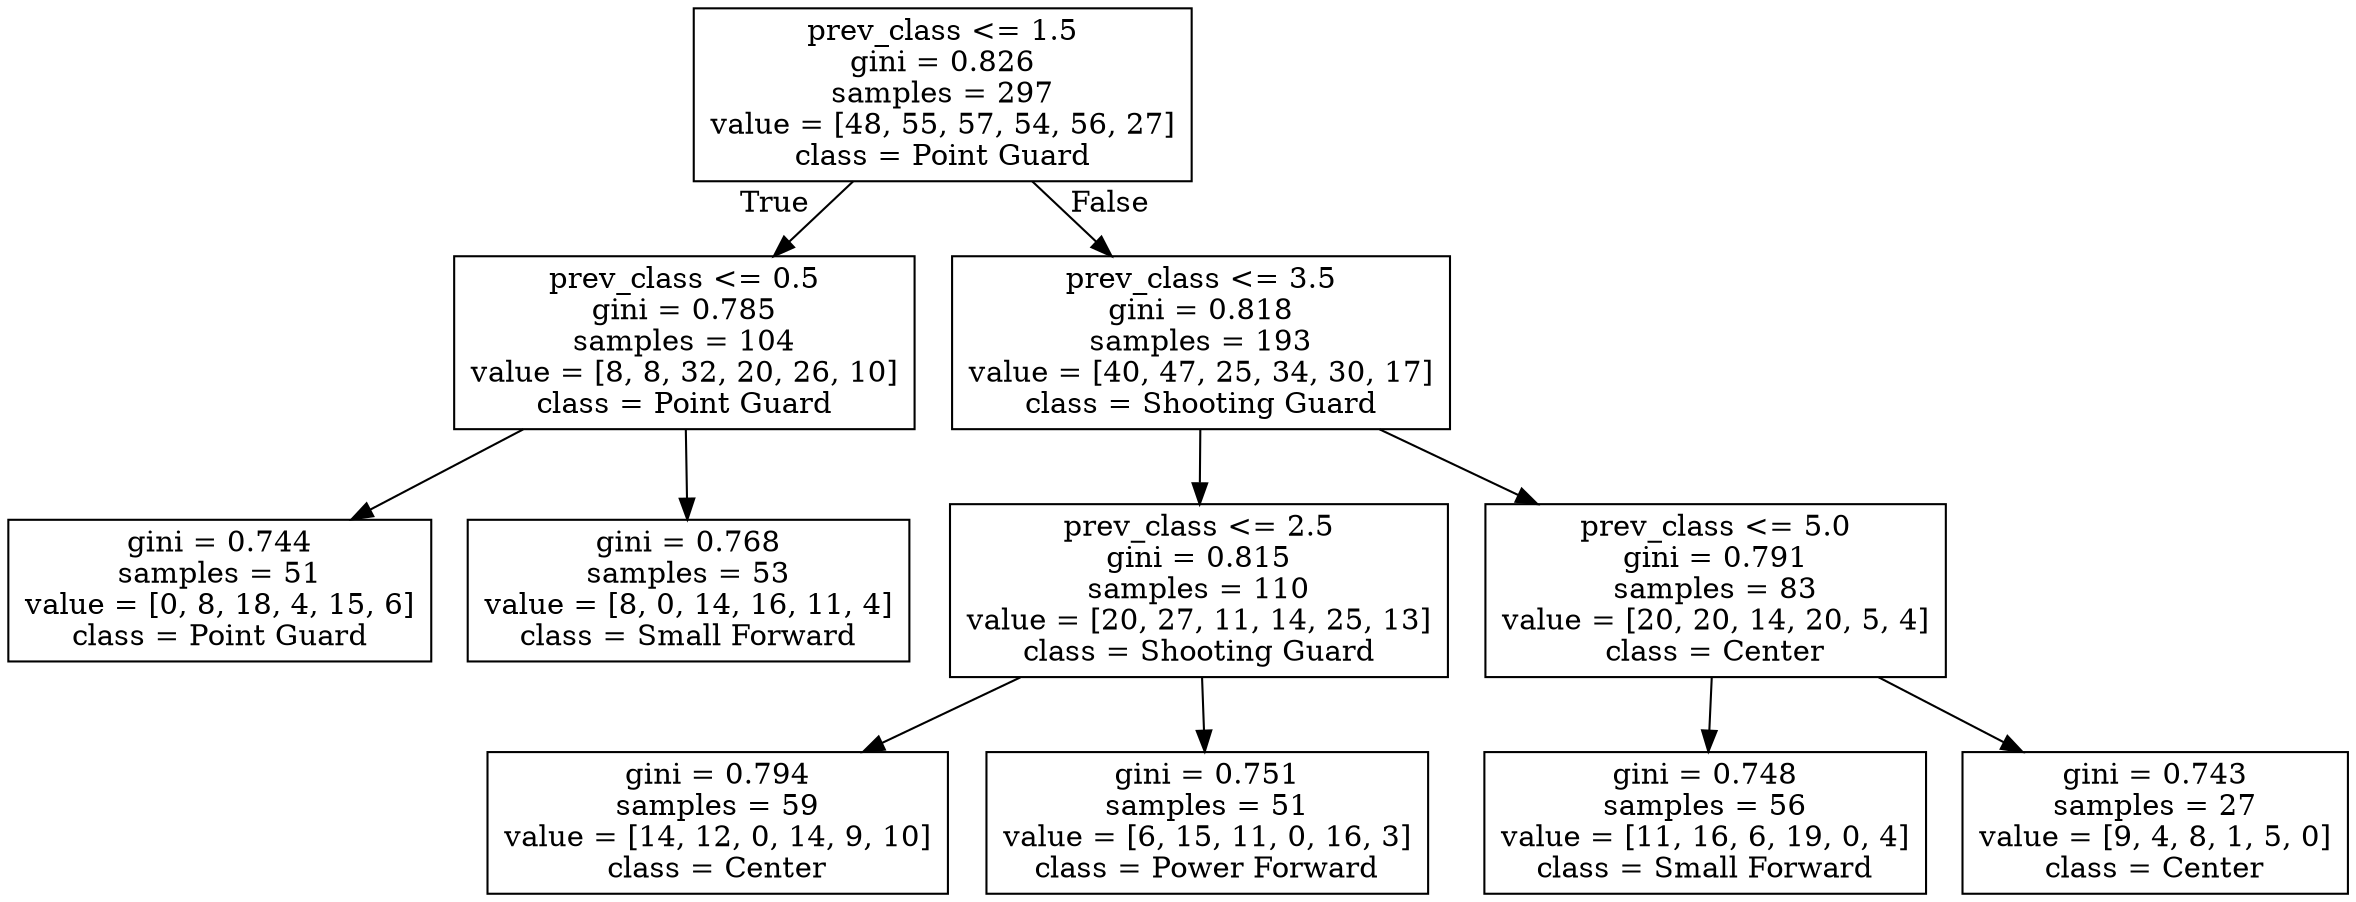 digraph Tree {
node [shape=box] ;
0 [label="prev_class <= 1.5\ngini = 0.826\nsamples = 297\nvalue = [48, 55, 57, 54, 56, 27]\nclass = Point Guard"] ;
1 [label="prev_class <= 0.5\ngini = 0.785\nsamples = 104\nvalue = [8, 8, 32, 20, 26, 10]\nclass = Point Guard"] ;
0 -> 1 [labeldistance=2.5, labelangle=45, headlabel="True"] ;
2 [label="gini = 0.744\nsamples = 51\nvalue = [0, 8, 18, 4, 15, 6]\nclass = Point Guard"] ;
1 -> 2 ;
3 [label="gini = 0.768\nsamples = 53\nvalue = [8, 0, 14, 16, 11, 4]\nclass = Small Forward"] ;
1 -> 3 ;
4 [label="prev_class <= 3.5\ngini = 0.818\nsamples = 193\nvalue = [40, 47, 25, 34, 30, 17]\nclass = Shooting Guard"] ;
0 -> 4 [labeldistance=2.5, labelangle=-45, headlabel="False"] ;
5 [label="prev_class <= 2.5\ngini = 0.815\nsamples = 110\nvalue = [20, 27, 11, 14, 25, 13]\nclass = Shooting Guard"] ;
4 -> 5 ;
6 [label="gini = 0.794\nsamples = 59\nvalue = [14, 12, 0, 14, 9, 10]\nclass = Center"] ;
5 -> 6 ;
7 [label="gini = 0.751\nsamples = 51\nvalue = [6, 15, 11, 0, 16, 3]\nclass = Power Forward"] ;
5 -> 7 ;
8 [label="prev_class <= 5.0\ngini = 0.791\nsamples = 83\nvalue = [20, 20, 14, 20, 5, 4]\nclass = Center"] ;
4 -> 8 ;
9 [label="gini = 0.748\nsamples = 56\nvalue = [11, 16, 6, 19, 0, 4]\nclass = Small Forward"] ;
8 -> 9 ;
10 [label="gini = 0.743\nsamples = 27\nvalue = [9, 4, 8, 1, 5, 0]\nclass = Center"] ;
8 -> 10 ;
}